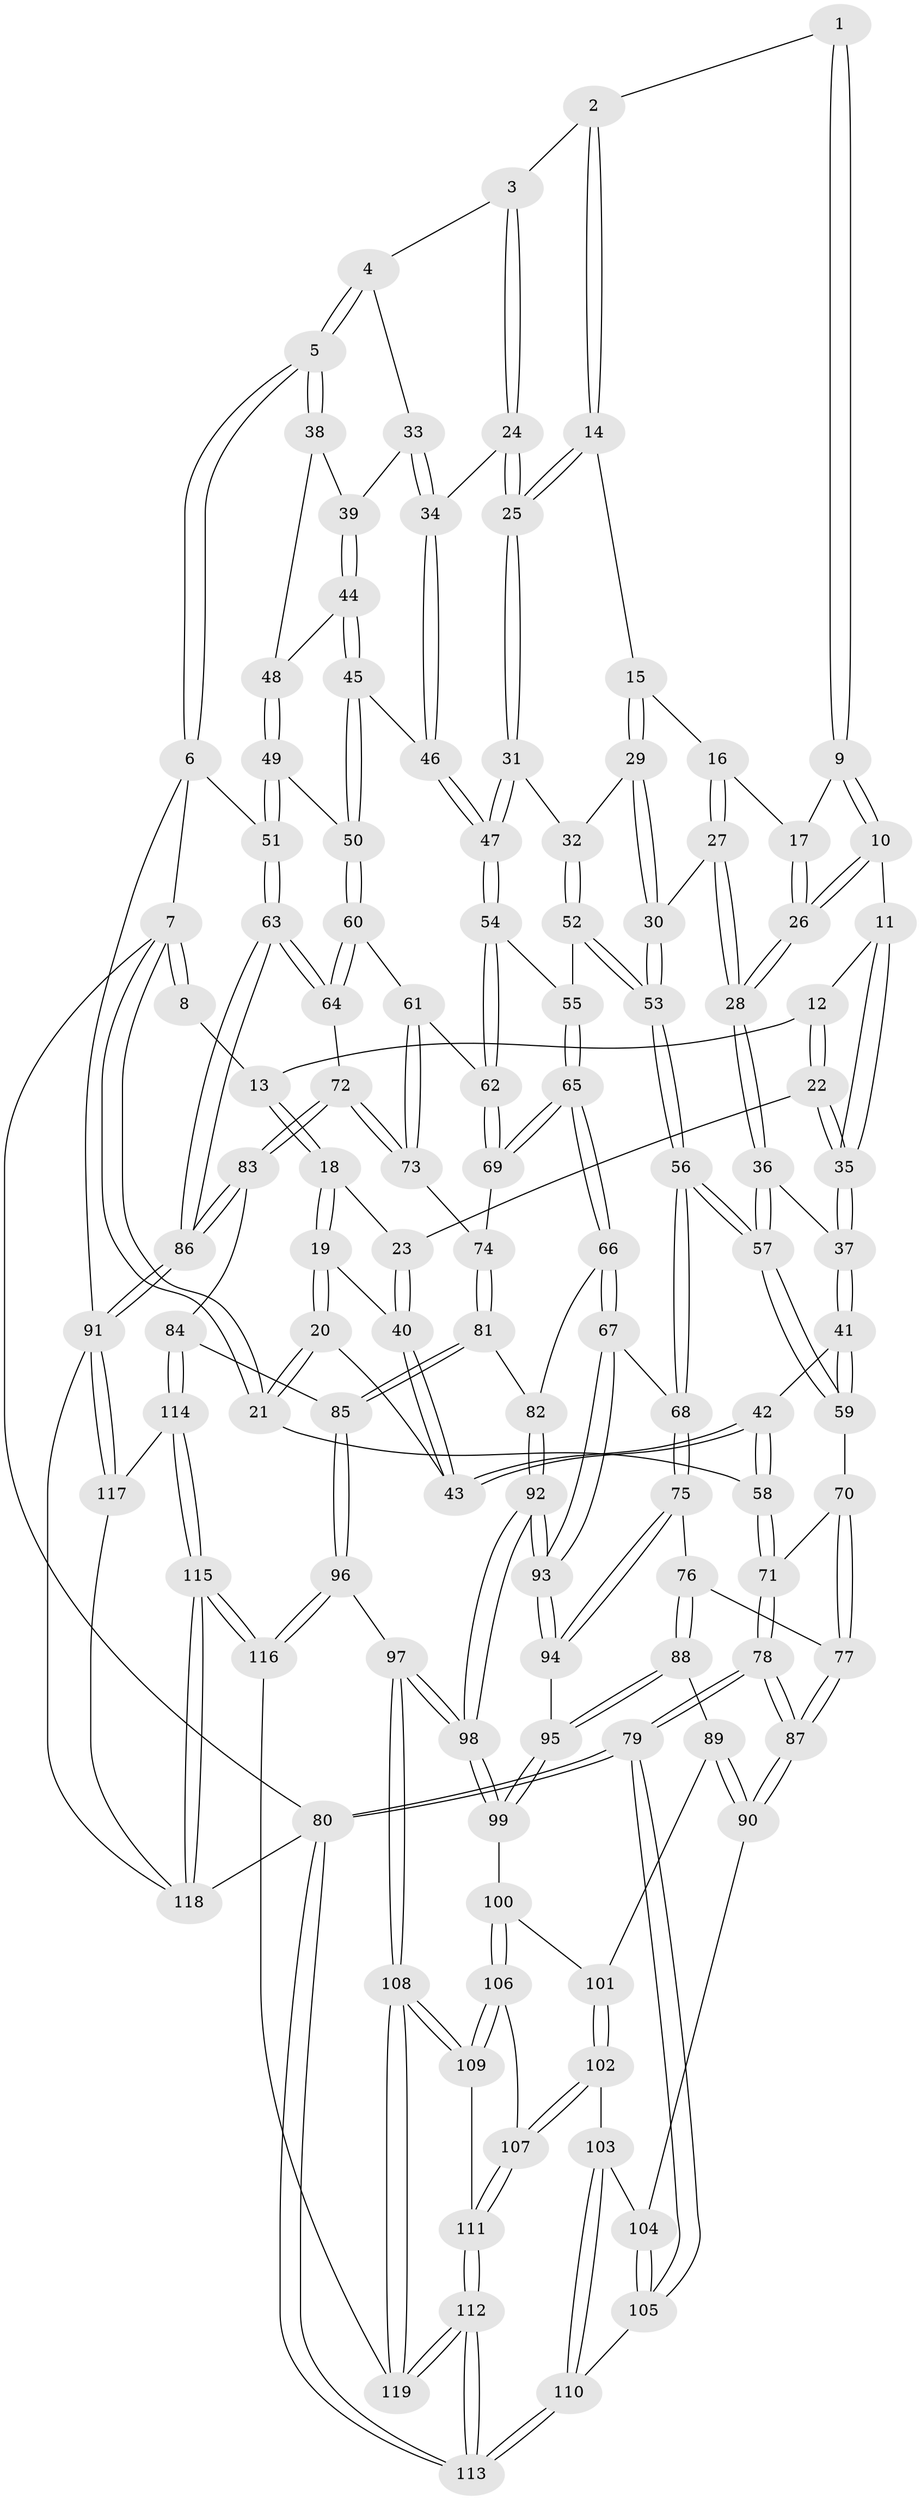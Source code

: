 // coarse degree distribution, {7: 0.05714285714285714, 3: 0.2857142857142857, 5: 0.22857142857142856, 4: 0.2857142857142857, 6: 0.11428571428571428, 2: 0.02857142857142857}
// Generated by graph-tools (version 1.1) at 2025/21/03/04/25 18:21:11]
// undirected, 119 vertices, 294 edges
graph export_dot {
graph [start="1"]
  node [color=gray90,style=filled];
  1 [pos="+0.48807465601171435+0"];
  2 [pos="+0.48960527694249906+0"];
  3 [pos="+0.6717846164126222+0"];
  4 [pos="+0.9556485900024964+0"];
  5 [pos="+1+0"];
  6 [pos="+1+0"];
  7 [pos="+0+0"];
  8 [pos="+0.05753015059690835+0"];
  9 [pos="+0.46033223074768986+0"];
  10 [pos="+0.3209877728110169+0.09882101655665405"];
  11 [pos="+0.29032966480150396+0.09993279325651606"];
  12 [pos="+0.22913713997859542+0.06546909391716738"];
  13 [pos="+0.1628219043535366+0.019495161379603096"];
  14 [pos="+0.5105285891749075+0.12785977878310759"];
  15 [pos="+0.4775083123078149+0.1346064559370063"];
  16 [pos="+0.455241949994157+0.11206732232983305"];
  17 [pos="+0.45077181163954927+0.10432840531262655"];
  18 [pos="+0.16064437063667392+0.02632207413356927"];
  19 [pos="+0.0964344230946287+0.15318106078391697"];
  20 [pos="+0+0.174094996299888"];
  21 [pos="+0+0.17450047679244324"];
  22 [pos="+0.20326297243563857+0.17414628946901853"];
  23 [pos="+0.20067348062006599+0.17402867685024684"];
  24 [pos="+0.6478523358189517+0.04724673389002096"];
  25 [pos="+0.6018142686028174+0.16353021719712976"];
  26 [pos="+0.3586381962223783+0.15893597661104095"];
  27 [pos="+0.39748841415533503+0.24783420379036147"];
  28 [pos="+0.37925922737317574+0.24576027311271872"];
  29 [pos="+0.474247104946618+0.22663963801906256"];
  30 [pos="+0.40860992408706576+0.25015346398417615"];
  31 [pos="+0.5956869488189981+0.22049528203329966"];
  32 [pos="+0.5803816544737891+0.2277879362922959"];
  33 [pos="+0.810555335448863+0.15784915347241324"];
  34 [pos="+0.757428071072158+0.18709058921894658"];
  35 [pos="+0.23657747705192697+0.1804606258230648"];
  36 [pos="+0.3431342606084151+0.2698287171886775"];
  37 [pos="+0.2840567469232485+0.27756943521912775"];
  38 [pos="+0.9372947034535223+0.19028112064709243"];
  39 [pos="+0.8285636437140088+0.1773127282173905"];
  40 [pos="+0.1383745740924087+0.1981089741344313"];
  41 [pos="+0.1718614460941516+0.35718147326645994"];
  42 [pos="+0.17000319474913664+0.35578229577004494"];
  43 [pos="+0.144066562953189+0.27510670605970067"];
  44 [pos="+0.8426394738918858+0.23342686001500057"];
  45 [pos="+0.7915119931402587+0.2965052672107633"];
  46 [pos="+0.7186349427409789+0.2855504349875772"];
  47 [pos="+0.7013493196745142+0.29284473405379974"];
  48 [pos="+0.9269264711827232+0.2333312199334128"];
  49 [pos="+0.9416799379002941+0.30058235670824107"];
  50 [pos="+0.8582620498747693+0.3438310148557904"];
  51 [pos="+1+0.41609560081854197"];
  52 [pos="+0.523602032176586+0.3772086241891423"];
  53 [pos="+0.4915220335136414+0.3914369075452637"];
  54 [pos="+0.6899088470138168+0.34418417753198477"];
  55 [pos="+0.6257440326555954+0.3990753627917389"];
  56 [pos="+0.4133145182765487+0.5346225829515819"];
  57 [pos="+0.3845098040683793+0.5071390832232712"];
  58 [pos="+0+0.31635813547664526"];
  59 [pos="+0.18254414240199687+0.4112150166613963"];
  60 [pos="+0.8541579874324887+0.42209444280268493"];
  61 [pos="+0.8265098000408863+0.4340511148118907"];
  62 [pos="+0.7563475462973738+0.44264065950638554"];
  63 [pos="+1+0.5207808578037935"];
  64 [pos="+0.89932966604296+0.4556779315133016"];
  65 [pos="+0.6255835677850057+0.5430881163455679"];
  66 [pos="+0.6159316258202931+0.5526029195742543"];
  67 [pos="+0.5265930136042398+0.5781222814835454"];
  68 [pos="+0.4150804942762766+0.5409748812444485"];
  69 [pos="+0.7189888096124843+0.5203622412287028"];
  70 [pos="+0.12868845139042873+0.5026988626744351"];
  71 [pos="+0+0.3792824285845723"];
  72 [pos="+0.8361894768385795+0.5750625904946002"];
  73 [pos="+0.8126651390967516+0.5683457399769827"];
  74 [pos="+0.785052704758565+0.5686554695668803"];
  75 [pos="+0.3982062601212727+0.5646605462068874"];
  76 [pos="+0.2367294762786331+0.6041720829623438"];
  77 [pos="+0.123308657557224+0.5556695443669852"];
  78 [pos="+0+0.7495255481528347"];
  79 [pos="+0+0.9114724294664819"];
  80 [pos="+0+1"];
  81 [pos="+0.73953841268446+0.6728986944730596"];
  82 [pos="+0.6871379505954366+0.6505192263448573"];
  83 [pos="+1+0.7265252489930208"];
  84 [pos="+0.8709814181562675+0.8106749798298518"];
  85 [pos="+0.8157789794094538+0.8031115426209918"];
  86 [pos="+1+0.6835177185900623"];
  87 [pos="+0.007782780198518156+0.6994633642316069"];
  88 [pos="+0.21806014429326406+0.7048897995255374"];
  89 [pos="+0.17186046908113176+0.7373711058349575"];
  90 [pos="+0.053384505532161224+0.7206845660224541"];
  91 [pos="+1+1"];
  92 [pos="+0.5819503711669699+0.7792047852458606"];
  93 [pos="+0.5717947486250605+0.757835669876617"];
  94 [pos="+0.3700160999277181+0.6993995306211465"];
  95 [pos="+0.36221725369667723+0.7179717874234736"];
  96 [pos="+0.6503928110746883+0.8553341024645416"];
  97 [pos="+0.593083692132895+0.818656649587137"];
  98 [pos="+0.5880182877379323+0.8116561569148399"];
  99 [pos="+0.3638597294638509+0.8036187530254608"];
  100 [pos="+0.3512252047149491+0.826455460946703"];
  101 [pos="+0.19937630536199408+0.7742043805863182"];
  102 [pos="+0.19522573377910749+0.8995377707895267"];
  103 [pos="+0.175279393866028+0.9025386785323802"];
  104 [pos="+0.10825536322630282+0.8190682950638702"];
  105 [pos="+0.07821126732168927+0.9275647316255015"];
  106 [pos="+0.3467737560658849+0.8533995647056531"];
  107 [pos="+0.20849812249327257+0.9037020854438866"];
  108 [pos="+0.41138084930420815+0.9780124419223689"];
  109 [pos="+0.3656331580984101+0.8970151104597361"];
  110 [pos="+0.12996941484083635+0.9374328059346821"];
  111 [pos="+0.2390957643866625+0.9851337596170254"];
  112 [pos="+0.2814112827747015+1"];
  113 [pos="+0.15662002501071293+1"];
  114 [pos="+0.8714672353773408+0.8279682445767321"];
  115 [pos="+0.7818779760443053+1"];
  116 [pos="+0.6242189829785921+1"];
  117 [pos="+0.9506018977846521+0.9548553618113921"];
  118 [pos="+0.9460985316488035+1"];
  119 [pos="+0.43074489077591366+1"];
  1 -- 2;
  1 -- 9;
  1 -- 9;
  2 -- 3;
  2 -- 14;
  2 -- 14;
  3 -- 4;
  3 -- 24;
  3 -- 24;
  4 -- 5;
  4 -- 5;
  4 -- 33;
  5 -- 6;
  5 -- 6;
  5 -- 38;
  5 -- 38;
  6 -- 7;
  6 -- 51;
  6 -- 91;
  7 -- 8;
  7 -- 8;
  7 -- 21;
  7 -- 21;
  7 -- 80;
  8 -- 13;
  9 -- 10;
  9 -- 10;
  9 -- 17;
  10 -- 11;
  10 -- 26;
  10 -- 26;
  11 -- 12;
  11 -- 35;
  11 -- 35;
  12 -- 13;
  12 -- 22;
  12 -- 22;
  13 -- 18;
  13 -- 18;
  14 -- 15;
  14 -- 25;
  14 -- 25;
  15 -- 16;
  15 -- 29;
  15 -- 29;
  16 -- 17;
  16 -- 27;
  16 -- 27;
  17 -- 26;
  17 -- 26;
  18 -- 19;
  18 -- 19;
  18 -- 23;
  19 -- 20;
  19 -- 20;
  19 -- 40;
  20 -- 21;
  20 -- 21;
  20 -- 43;
  21 -- 58;
  22 -- 23;
  22 -- 35;
  22 -- 35;
  23 -- 40;
  23 -- 40;
  24 -- 25;
  24 -- 25;
  24 -- 34;
  25 -- 31;
  25 -- 31;
  26 -- 28;
  26 -- 28;
  27 -- 28;
  27 -- 28;
  27 -- 30;
  28 -- 36;
  28 -- 36;
  29 -- 30;
  29 -- 30;
  29 -- 32;
  30 -- 53;
  30 -- 53;
  31 -- 32;
  31 -- 47;
  31 -- 47;
  32 -- 52;
  32 -- 52;
  33 -- 34;
  33 -- 34;
  33 -- 39;
  34 -- 46;
  34 -- 46;
  35 -- 37;
  35 -- 37;
  36 -- 37;
  36 -- 57;
  36 -- 57;
  37 -- 41;
  37 -- 41;
  38 -- 39;
  38 -- 48;
  39 -- 44;
  39 -- 44;
  40 -- 43;
  40 -- 43;
  41 -- 42;
  41 -- 59;
  41 -- 59;
  42 -- 43;
  42 -- 43;
  42 -- 58;
  42 -- 58;
  44 -- 45;
  44 -- 45;
  44 -- 48;
  45 -- 46;
  45 -- 50;
  45 -- 50;
  46 -- 47;
  46 -- 47;
  47 -- 54;
  47 -- 54;
  48 -- 49;
  48 -- 49;
  49 -- 50;
  49 -- 51;
  49 -- 51;
  50 -- 60;
  50 -- 60;
  51 -- 63;
  51 -- 63;
  52 -- 53;
  52 -- 53;
  52 -- 55;
  53 -- 56;
  53 -- 56;
  54 -- 55;
  54 -- 62;
  54 -- 62;
  55 -- 65;
  55 -- 65;
  56 -- 57;
  56 -- 57;
  56 -- 68;
  56 -- 68;
  57 -- 59;
  57 -- 59;
  58 -- 71;
  58 -- 71;
  59 -- 70;
  60 -- 61;
  60 -- 64;
  60 -- 64;
  61 -- 62;
  61 -- 73;
  61 -- 73;
  62 -- 69;
  62 -- 69;
  63 -- 64;
  63 -- 64;
  63 -- 86;
  63 -- 86;
  64 -- 72;
  65 -- 66;
  65 -- 66;
  65 -- 69;
  65 -- 69;
  66 -- 67;
  66 -- 67;
  66 -- 82;
  67 -- 68;
  67 -- 93;
  67 -- 93;
  68 -- 75;
  68 -- 75;
  69 -- 74;
  70 -- 71;
  70 -- 77;
  70 -- 77;
  71 -- 78;
  71 -- 78;
  72 -- 73;
  72 -- 73;
  72 -- 83;
  72 -- 83;
  73 -- 74;
  74 -- 81;
  74 -- 81;
  75 -- 76;
  75 -- 94;
  75 -- 94;
  76 -- 77;
  76 -- 88;
  76 -- 88;
  77 -- 87;
  77 -- 87;
  78 -- 79;
  78 -- 79;
  78 -- 87;
  78 -- 87;
  79 -- 80;
  79 -- 80;
  79 -- 105;
  79 -- 105;
  80 -- 113;
  80 -- 113;
  80 -- 118;
  81 -- 82;
  81 -- 85;
  81 -- 85;
  82 -- 92;
  82 -- 92;
  83 -- 84;
  83 -- 86;
  83 -- 86;
  84 -- 85;
  84 -- 114;
  84 -- 114;
  85 -- 96;
  85 -- 96;
  86 -- 91;
  86 -- 91;
  87 -- 90;
  87 -- 90;
  88 -- 89;
  88 -- 95;
  88 -- 95;
  89 -- 90;
  89 -- 90;
  89 -- 101;
  90 -- 104;
  91 -- 117;
  91 -- 117;
  91 -- 118;
  92 -- 93;
  92 -- 93;
  92 -- 98;
  92 -- 98;
  93 -- 94;
  93 -- 94;
  94 -- 95;
  95 -- 99;
  95 -- 99;
  96 -- 97;
  96 -- 116;
  96 -- 116;
  97 -- 98;
  97 -- 98;
  97 -- 108;
  97 -- 108;
  98 -- 99;
  98 -- 99;
  99 -- 100;
  100 -- 101;
  100 -- 106;
  100 -- 106;
  101 -- 102;
  101 -- 102;
  102 -- 103;
  102 -- 107;
  102 -- 107;
  103 -- 104;
  103 -- 110;
  103 -- 110;
  104 -- 105;
  104 -- 105;
  105 -- 110;
  106 -- 107;
  106 -- 109;
  106 -- 109;
  107 -- 111;
  107 -- 111;
  108 -- 109;
  108 -- 109;
  108 -- 119;
  108 -- 119;
  109 -- 111;
  110 -- 113;
  110 -- 113;
  111 -- 112;
  111 -- 112;
  112 -- 113;
  112 -- 113;
  112 -- 119;
  112 -- 119;
  114 -- 115;
  114 -- 115;
  114 -- 117;
  115 -- 116;
  115 -- 116;
  115 -- 118;
  115 -- 118;
  116 -- 119;
  117 -- 118;
}
